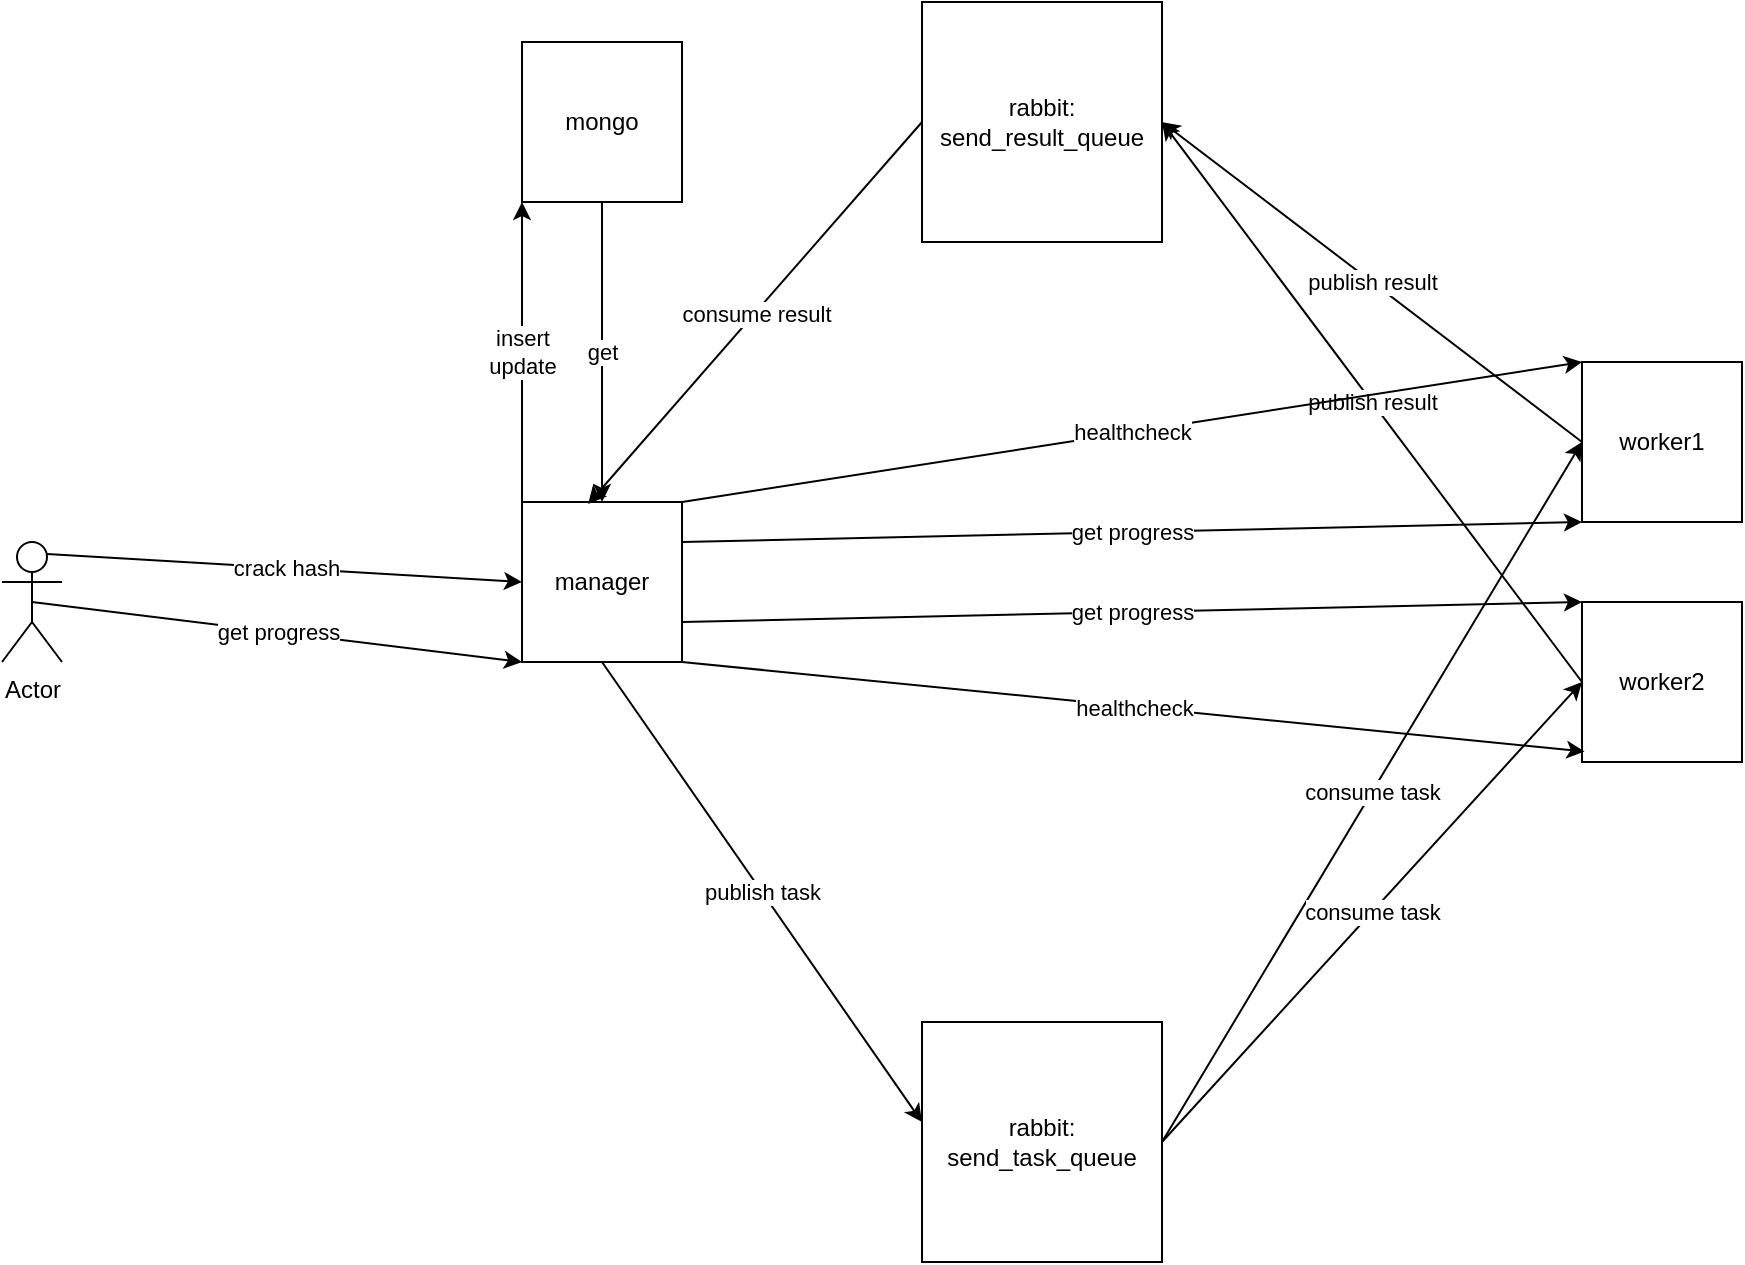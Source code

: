 <mxfile version="26.2.2">
  <diagram name="Page-1" id="636eKLE5yRrWI2vG82MZ">
    <mxGraphModel dx="1787" dy="668" grid="1" gridSize="10" guides="1" tooltips="1" connect="1" arrows="1" fold="1" page="1" pageScale="1" pageWidth="850" pageHeight="1100" math="0" shadow="0">
      <root>
        <mxCell id="0" />
        <mxCell id="1" parent="0" />
        <mxCell id="rxJf3YEQRCiXzQXsA6iz-1" value="manager" style="whiteSpace=wrap;html=1;aspect=fixed;" parent="1" vertex="1">
          <mxGeometry x="70" y="390" width="80" height="80" as="geometry" />
        </mxCell>
        <mxCell id="rxJf3YEQRCiXzQXsA6iz-2" value="rabbit: send_result_queue" style="whiteSpace=wrap;html=1;aspect=fixed;" parent="1" vertex="1">
          <mxGeometry x="270" y="140" width="120" height="120" as="geometry" />
        </mxCell>
        <mxCell id="rxJf3YEQRCiXzQXsA6iz-3" value="worker1" style="whiteSpace=wrap;html=1;aspect=fixed;" parent="1" vertex="1">
          <mxGeometry x="600" y="320" width="80" height="80" as="geometry" />
        </mxCell>
        <mxCell id="rxJf3YEQRCiXzQXsA6iz-4" value="rabbit: send_task_queue" style="whiteSpace=wrap;html=1;aspect=fixed;" parent="1" vertex="1">
          <mxGeometry x="270" y="650" width="120" height="120" as="geometry" />
        </mxCell>
        <mxCell id="rxJf3YEQRCiXzQXsA6iz-5" value="worker2" style="whiteSpace=wrap;html=1;aspect=fixed;" parent="1" vertex="1">
          <mxGeometry x="600" y="440" width="80" height="80" as="geometry" />
        </mxCell>
        <mxCell id="rxJf3YEQRCiXzQXsA6iz-7" value="" style="endArrow=classic;html=1;rounded=0;exitX=0.5;exitY=1;exitDx=0;exitDy=0;entryX=0;entryY=0.417;entryDx=0;entryDy=0;entryPerimeter=0;" parent="1" source="rxJf3YEQRCiXzQXsA6iz-1" target="rxJf3YEQRCiXzQXsA6iz-4" edge="1">
          <mxGeometry relative="1" as="geometry">
            <mxPoint x="380" y="500" as="sourcePoint" />
            <mxPoint x="480" y="500" as="targetPoint" />
          </mxGeometry>
        </mxCell>
        <mxCell id="rxJf3YEQRCiXzQXsA6iz-8" value="publish task" style="edgeLabel;resizable=0;html=1;;align=center;verticalAlign=middle;" parent="rxJf3YEQRCiXzQXsA6iz-7" connectable="0" vertex="1">
          <mxGeometry relative="1" as="geometry" />
        </mxCell>
        <mxCell id="rxJf3YEQRCiXzQXsA6iz-9" value="" style="endArrow=classic;html=1;rounded=0;exitX=1;exitY=0.5;exitDx=0;exitDy=0;entryX=0;entryY=0.5;entryDx=0;entryDy=0;" parent="1" source="rxJf3YEQRCiXzQXsA6iz-4" target="rxJf3YEQRCiXzQXsA6iz-3" edge="1">
          <mxGeometry relative="1" as="geometry">
            <mxPoint x="380" y="500" as="sourcePoint" />
            <mxPoint x="480" y="500" as="targetPoint" />
          </mxGeometry>
        </mxCell>
        <mxCell id="rxJf3YEQRCiXzQXsA6iz-10" value="&lt;span style=&quot;color: rgb(0, 0, 0); font-family: Helvetica; font-size: 11px; font-style: normal; font-variant-ligatures: normal; font-variant-caps: normal; font-weight: 400; letter-spacing: normal; orphans: 2; text-align: center; text-indent: 0px; text-transform: none; widows: 2; word-spacing: 0px; -webkit-text-stroke-width: 0px; white-space: nowrap; background-color: rgb(255, 255, 255); text-decoration-thickness: initial; text-decoration-style: initial; text-decoration-color: initial; display: inline !important; float: none;&quot;&gt;consume task&lt;/span&gt;" style="edgeLabel;resizable=0;html=1;;align=center;verticalAlign=middle;" parent="rxJf3YEQRCiXzQXsA6iz-9" connectable="0" vertex="1">
          <mxGeometry relative="1" as="geometry" />
        </mxCell>
        <mxCell id="rxJf3YEQRCiXzQXsA6iz-11" value="" style="endArrow=classic;html=1;rounded=0;exitX=1;exitY=0.5;exitDx=0;exitDy=0;entryX=0;entryY=0.5;entryDx=0;entryDy=0;" parent="1" source="rxJf3YEQRCiXzQXsA6iz-4" target="rxJf3YEQRCiXzQXsA6iz-5" edge="1">
          <mxGeometry relative="1" as="geometry">
            <mxPoint x="380" y="500" as="sourcePoint" />
            <mxPoint x="480" y="500" as="targetPoint" />
          </mxGeometry>
        </mxCell>
        <mxCell id="rxJf3YEQRCiXzQXsA6iz-12" value="&lt;span style=&quot;color: rgb(0, 0, 0); font-family: Helvetica; font-size: 11px; font-style: normal; font-variant-ligatures: normal; font-variant-caps: normal; font-weight: 400; letter-spacing: normal; orphans: 2; text-align: center; text-indent: 0px; text-transform: none; widows: 2; word-spacing: 0px; -webkit-text-stroke-width: 0px; white-space: nowrap; background-color: rgb(255, 255, 255); text-decoration-thickness: initial; text-decoration-style: initial; text-decoration-color: initial; display: inline !important; float: none;&quot;&gt;consume task&lt;/span&gt;" style="edgeLabel;resizable=0;html=1;;align=center;verticalAlign=middle;" parent="rxJf3YEQRCiXzQXsA6iz-11" connectable="0" vertex="1">
          <mxGeometry relative="1" as="geometry" />
        </mxCell>
        <mxCell id="rxJf3YEQRCiXzQXsA6iz-16" value="" style="endArrow=classic;html=1;rounded=0;exitX=0;exitY=0.5;exitDx=0;exitDy=0;entryX=1;entryY=0.5;entryDx=0;entryDy=0;" parent="1" source="rxJf3YEQRCiXzQXsA6iz-5" target="rxJf3YEQRCiXzQXsA6iz-2" edge="1">
          <mxGeometry relative="1" as="geometry">
            <mxPoint x="380" y="500" as="sourcePoint" />
            <mxPoint x="480" y="500" as="targetPoint" />
          </mxGeometry>
        </mxCell>
        <mxCell id="rxJf3YEQRCiXzQXsA6iz-17" value="&lt;span style=&quot;color: rgb(0, 0, 0); font-family: Helvetica; font-size: 11px; font-style: normal; font-variant-ligatures: normal; font-variant-caps: normal; font-weight: 400; letter-spacing: normal; orphans: 2; text-align: center; text-indent: 0px; text-transform: none; widows: 2; word-spacing: 0px; -webkit-text-stroke-width: 0px; white-space: nowrap; background-color: rgb(255, 255, 255); text-decoration-thickness: initial; text-decoration-style: initial; text-decoration-color: initial; display: inline !important; float: none;&quot;&gt;publish result&lt;/span&gt;" style="edgeLabel;resizable=0;html=1;;align=center;verticalAlign=middle;" parent="rxJf3YEQRCiXzQXsA6iz-16" connectable="0" vertex="1">
          <mxGeometry relative="1" as="geometry" />
        </mxCell>
        <mxCell id="rxJf3YEQRCiXzQXsA6iz-18" value="" style="endArrow=classic;html=1;rounded=0;exitX=0;exitY=0.5;exitDx=0;exitDy=0;entryX=1;entryY=0.5;entryDx=0;entryDy=0;" parent="1" source="rxJf3YEQRCiXzQXsA6iz-3" target="rxJf3YEQRCiXzQXsA6iz-2" edge="1">
          <mxGeometry relative="1" as="geometry">
            <mxPoint x="380" y="500" as="sourcePoint" />
            <mxPoint x="480" y="500" as="targetPoint" />
          </mxGeometry>
        </mxCell>
        <mxCell id="rxJf3YEQRCiXzQXsA6iz-19" value="&lt;span style=&quot;color: rgb(0, 0, 0); font-family: Helvetica; font-size: 11px; font-style: normal; font-variant-ligatures: normal; font-variant-caps: normal; font-weight: 400; letter-spacing: normal; orphans: 2; text-align: center; text-indent: 0px; text-transform: none; widows: 2; word-spacing: 0px; -webkit-text-stroke-width: 0px; white-space: nowrap; background-color: rgb(255, 255, 255); text-decoration-thickness: initial; text-decoration-style: initial; text-decoration-color: initial; display: inline !important; float: none;&quot;&gt;publish result&lt;/span&gt;" style="edgeLabel;resizable=0;html=1;;align=center;verticalAlign=middle;" parent="rxJf3YEQRCiXzQXsA6iz-18" connectable="0" vertex="1">
          <mxGeometry relative="1" as="geometry" />
        </mxCell>
        <mxCell id="rxJf3YEQRCiXzQXsA6iz-22" value="" style="endArrow=classic;html=1;rounded=0;exitX=0;exitY=0.5;exitDx=0;exitDy=0;entryX=0.413;entryY=0.013;entryDx=0;entryDy=0;entryPerimeter=0;" parent="1" source="rxJf3YEQRCiXzQXsA6iz-2" target="rxJf3YEQRCiXzQXsA6iz-1" edge="1">
          <mxGeometry relative="1" as="geometry">
            <mxPoint x="380" y="500" as="sourcePoint" />
            <mxPoint x="480" y="500" as="targetPoint" />
          </mxGeometry>
        </mxCell>
        <mxCell id="rxJf3YEQRCiXzQXsA6iz-23" value="&lt;span style=&quot;color: rgb(0, 0, 0); font-family: Helvetica; font-size: 11px; font-style: normal; font-variant-ligatures: normal; font-variant-caps: normal; font-weight: 400; letter-spacing: normal; orphans: 2; text-align: center; text-indent: 0px; text-transform: none; widows: 2; word-spacing: 0px; -webkit-text-stroke-width: 0px; white-space: nowrap; background-color: rgb(255, 255, 255); text-decoration-thickness: initial; text-decoration-style: initial; text-decoration-color: initial; display: inline !important; float: none;&quot;&gt;consume result&lt;/span&gt;" style="edgeLabel;resizable=0;html=1;;align=center;verticalAlign=middle;" parent="rxJf3YEQRCiXzQXsA6iz-22" connectable="0" vertex="1">
          <mxGeometry relative="1" as="geometry" />
        </mxCell>
        <mxCell id="rxJf3YEQRCiXzQXsA6iz-25" value="Actor" style="shape=umlActor;verticalLabelPosition=bottom;verticalAlign=top;html=1;outlineConnect=0;" parent="1" vertex="1">
          <mxGeometry x="-190" y="410" width="30" height="60" as="geometry" />
        </mxCell>
        <mxCell id="rxJf3YEQRCiXzQXsA6iz-26" value="" style="endArrow=classic;html=1;rounded=0;exitX=0.75;exitY=0.1;exitDx=0;exitDy=0;exitPerimeter=0;entryX=0;entryY=0.5;entryDx=0;entryDy=0;" parent="1" source="rxJf3YEQRCiXzQXsA6iz-25" target="rxJf3YEQRCiXzQXsA6iz-1" edge="1">
          <mxGeometry relative="1" as="geometry">
            <mxPoint x="380" y="500" as="sourcePoint" />
            <mxPoint x="60" y="430" as="targetPoint" />
          </mxGeometry>
        </mxCell>
        <mxCell id="rxJf3YEQRCiXzQXsA6iz-27" value="crack hash" style="edgeLabel;resizable=0;html=1;;align=center;verticalAlign=middle;" parent="rxJf3YEQRCiXzQXsA6iz-26" connectable="0" vertex="1">
          <mxGeometry relative="1" as="geometry" />
        </mxCell>
        <mxCell id="rxJf3YEQRCiXzQXsA6iz-31" value="" style="endArrow=classic;html=1;rounded=0;exitX=0.5;exitY=0.5;exitDx=0;exitDy=0;exitPerimeter=0;entryX=0;entryY=1;entryDx=0;entryDy=0;" parent="1" source="rxJf3YEQRCiXzQXsA6iz-25" target="rxJf3YEQRCiXzQXsA6iz-1" edge="1">
          <mxGeometry relative="1" as="geometry">
            <mxPoint x="380" y="500" as="sourcePoint" />
            <mxPoint x="480" y="500" as="targetPoint" />
          </mxGeometry>
        </mxCell>
        <mxCell id="rxJf3YEQRCiXzQXsA6iz-32" value="get progress" style="edgeLabel;resizable=0;html=1;;align=center;verticalAlign=middle;" parent="rxJf3YEQRCiXzQXsA6iz-31" connectable="0" vertex="1">
          <mxGeometry relative="1" as="geometry" />
        </mxCell>
        <mxCell id="rxJf3YEQRCiXzQXsA6iz-37" value="" style="endArrow=classic;html=1;rounded=0;exitX=1;exitY=0.25;exitDx=0;exitDy=0;entryX=0;entryY=1;entryDx=0;entryDy=0;" parent="1" source="rxJf3YEQRCiXzQXsA6iz-1" target="rxJf3YEQRCiXzQXsA6iz-3" edge="1">
          <mxGeometry relative="1" as="geometry">
            <mxPoint x="260" y="340" as="sourcePoint" />
            <mxPoint x="360" y="340" as="targetPoint" />
          </mxGeometry>
        </mxCell>
        <mxCell id="rxJf3YEQRCiXzQXsA6iz-38" value="get progress" style="edgeLabel;resizable=0;html=1;;align=center;verticalAlign=middle;" parent="rxJf3YEQRCiXzQXsA6iz-37" connectable="0" vertex="1">
          <mxGeometry relative="1" as="geometry" />
        </mxCell>
        <mxCell id="rxJf3YEQRCiXzQXsA6iz-39" value="" style="endArrow=classic;html=1;rounded=0;exitX=1;exitY=0.75;exitDx=0;exitDy=0;entryX=0;entryY=0;entryDx=0;entryDy=0;" parent="1" source="rxJf3YEQRCiXzQXsA6iz-1" target="rxJf3YEQRCiXzQXsA6iz-5" edge="1">
          <mxGeometry relative="1" as="geometry">
            <mxPoint x="260" y="340" as="sourcePoint" />
            <mxPoint x="360" y="340" as="targetPoint" />
          </mxGeometry>
        </mxCell>
        <mxCell id="rxJf3YEQRCiXzQXsA6iz-40" value="get progress" style="edgeLabel;resizable=0;html=1;;align=center;verticalAlign=middle;" parent="rxJf3YEQRCiXzQXsA6iz-39" connectable="0" vertex="1">
          <mxGeometry relative="1" as="geometry" />
        </mxCell>
        <mxCell id="MRxGXVOtw6RcPyNIu64t-1" value="mongo" style="whiteSpace=wrap;html=1;aspect=fixed;" vertex="1" parent="1">
          <mxGeometry x="70" y="160" width="80" height="80" as="geometry" />
        </mxCell>
        <mxCell id="MRxGXVOtw6RcPyNIu64t-2" value="" style="endArrow=classic;html=1;rounded=0;exitX=0;exitY=0;exitDx=0;exitDy=0;entryX=0;entryY=1;entryDx=0;entryDy=0;" edge="1" parent="1" source="rxJf3YEQRCiXzQXsA6iz-1" target="MRxGXVOtw6RcPyNIu64t-1">
          <mxGeometry relative="1" as="geometry">
            <mxPoint x="270" y="420" as="sourcePoint" />
            <mxPoint x="370" y="420" as="targetPoint" />
          </mxGeometry>
        </mxCell>
        <mxCell id="MRxGXVOtw6RcPyNIu64t-3" value="insert&lt;br&gt;update" style="edgeLabel;resizable=0;html=1;;align=center;verticalAlign=middle;" connectable="0" vertex="1" parent="MRxGXVOtw6RcPyNIu64t-2">
          <mxGeometry relative="1" as="geometry" />
        </mxCell>
        <mxCell id="MRxGXVOtw6RcPyNIu64t-4" value="" style="endArrow=classic;html=1;rounded=0;exitX=0.5;exitY=1;exitDx=0;exitDy=0;entryX=0.5;entryY=0;entryDx=0;entryDy=0;" edge="1" parent="1" source="MRxGXVOtw6RcPyNIu64t-1" target="rxJf3YEQRCiXzQXsA6iz-1">
          <mxGeometry relative="1" as="geometry">
            <mxPoint x="270" y="420" as="sourcePoint" />
            <mxPoint x="370" y="420" as="targetPoint" />
          </mxGeometry>
        </mxCell>
        <mxCell id="MRxGXVOtw6RcPyNIu64t-5" value="get" style="edgeLabel;resizable=0;html=1;;align=center;verticalAlign=middle;" connectable="0" vertex="1" parent="MRxGXVOtw6RcPyNIu64t-4">
          <mxGeometry relative="1" as="geometry" />
        </mxCell>
        <mxCell id="MRxGXVOtw6RcPyNIu64t-6" value="" style="endArrow=classic;html=1;rounded=0;exitX=1;exitY=1;exitDx=0;exitDy=0;entryX=0.016;entryY=0.934;entryDx=0;entryDy=0;entryPerimeter=0;" edge="1" parent="1" source="rxJf3YEQRCiXzQXsA6iz-1" target="rxJf3YEQRCiXzQXsA6iz-5">
          <mxGeometry relative="1" as="geometry">
            <mxPoint x="270" y="420" as="sourcePoint" />
            <mxPoint x="370" y="420" as="targetPoint" />
          </mxGeometry>
        </mxCell>
        <mxCell id="MRxGXVOtw6RcPyNIu64t-7" value="healthcheck" style="edgeLabel;resizable=0;html=1;;align=center;verticalAlign=middle;" connectable="0" vertex="1" parent="MRxGXVOtw6RcPyNIu64t-6">
          <mxGeometry relative="1" as="geometry" />
        </mxCell>
        <mxCell id="MRxGXVOtw6RcPyNIu64t-8" value="" style="endArrow=classic;html=1;rounded=0;exitX=1;exitY=0;exitDx=0;exitDy=0;entryX=0;entryY=0;entryDx=0;entryDy=0;" edge="1" parent="1" source="rxJf3YEQRCiXzQXsA6iz-1" target="rxJf3YEQRCiXzQXsA6iz-3">
          <mxGeometry relative="1" as="geometry">
            <mxPoint x="270" y="420" as="sourcePoint" />
            <mxPoint x="370" y="420" as="targetPoint" />
          </mxGeometry>
        </mxCell>
        <mxCell id="MRxGXVOtw6RcPyNIu64t-9" value="&lt;span style=&quot;color: rgb(0, 0, 0); font-family: Helvetica; font-size: 11px; font-style: normal; font-variant-ligatures: normal; font-variant-caps: normal; font-weight: 400; letter-spacing: normal; orphans: 2; text-align: center; text-indent: 0px; text-transform: none; widows: 2; word-spacing: 0px; -webkit-text-stroke-width: 0px; white-space: nowrap; background-color: rgb(255, 255, 255); text-decoration-thickness: initial; text-decoration-style: initial; text-decoration-color: initial; display: inline !important; float: none;&quot;&gt;healthcheck&lt;/span&gt;" style="edgeLabel;resizable=0;html=1;;align=center;verticalAlign=middle;" connectable="0" vertex="1" parent="MRxGXVOtw6RcPyNIu64t-8">
          <mxGeometry relative="1" as="geometry" />
        </mxCell>
      </root>
    </mxGraphModel>
  </diagram>
</mxfile>
